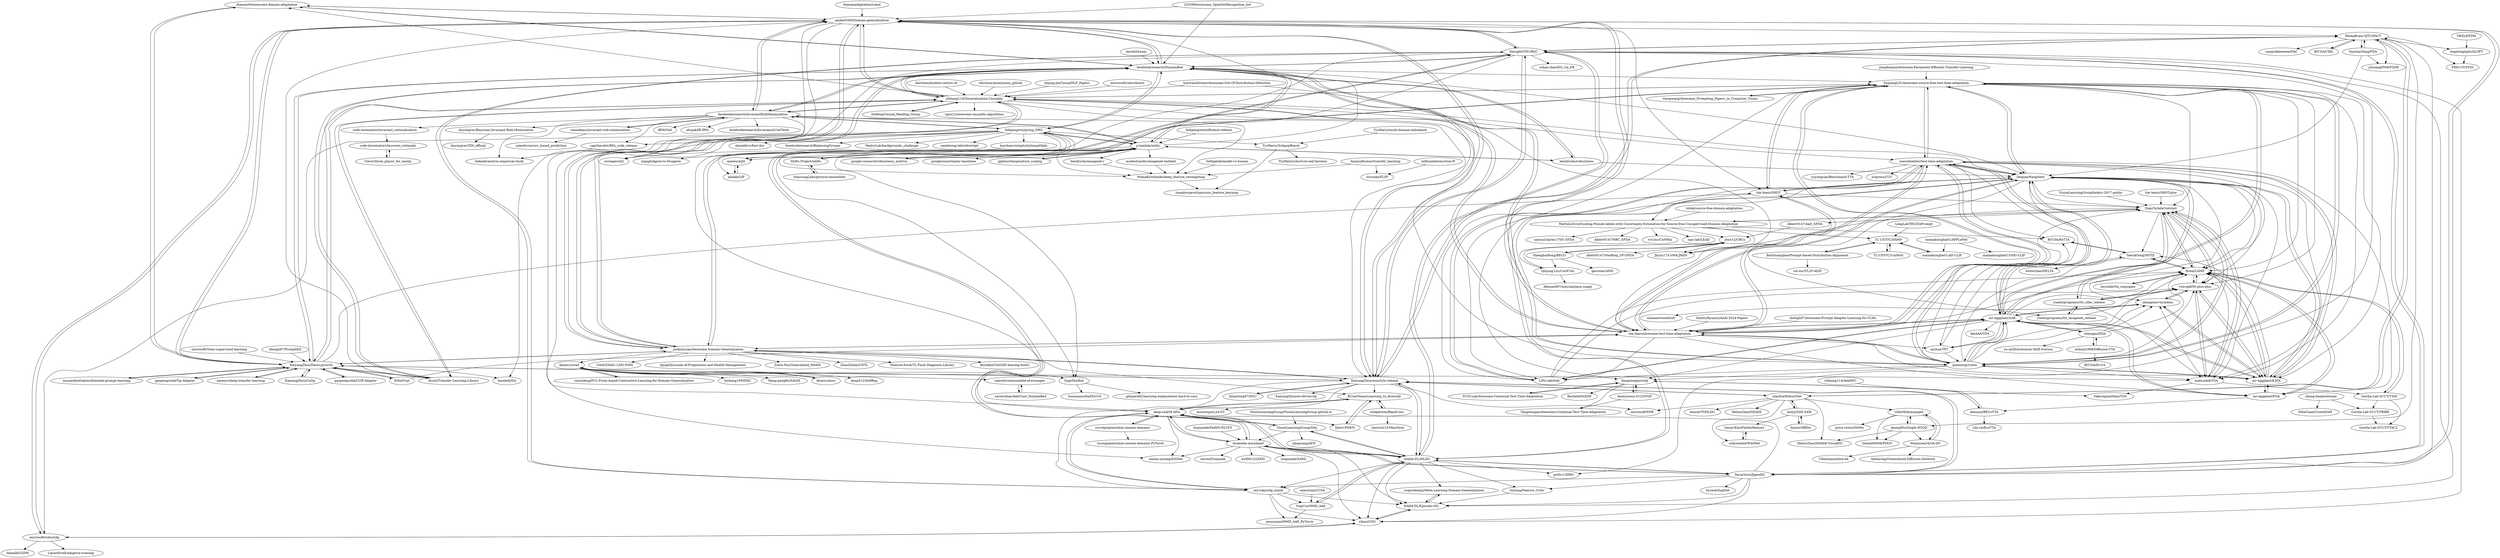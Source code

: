 digraph G {
"zhaoxin94/awesome-domain-adaptation" -> "amber0309/Domain-generalization" ["e"=1]
"zhaoxin94/awesome-domain-adaptation" -> "KaiyangZhou/Dassl.pytorch" ["e"=1]
"zhaoxin94/awesome-domain-adaptation" -> "facebookresearch/DomainBed" ["e"=1]
"tdurieux/anonymous_github" -> "yfzhang114/Generalization-Causality" ["e"=1]
"domainadaptation/salad" -> "amber0309/Domain-generalization" ["e"=1]
"VisionLearningGroup/DAL" -> "deep-real/M-ADA"
"VisionLearningGroup/DAL" -> "HAHA-DL/MLDG"
"VisionLearningGroup/DAL" -> "jihanyang/AFN" ["e"=1]
"VisionLearningGroup/DAL" -> "biomedia-mira/masf"
"iCGY96/awesome_OpenSetRecognition_list" -> "amber0309/Domain-generalization" ["e"=1]
"iCGY96/awesome_OpenSetRecognition_list" -> "facebookresearch/DomainBed" ["e"=1]
"easezyc/deep-transfer-learning" -> "KaiyangZhou/Dassl.pytorch" ["e"=1]
"samotiian/CCSA" -> "YuqiCui/MMD_AAE" ["e"=1]
"facebookresearch/InvariantRiskMinimization" -> "reiinakano/invariant-risk-minimization"
"facebookresearch/InvariantRiskMinimization" -> "kohpangwei/group_DRO"
"facebookresearch/InvariantRiskMinimization" -> "ecreager/eiil"
"facebookresearch/InvariantRiskMinimization" -> "capybaralet/REx_code_release"
"facebookresearch/InvariantRiskMinimization" -> "facebookresearch/DomainBed"
"facebookresearch/InvariantRiskMinimization" -> "p-lambda/wilds"
"facebookresearch/InvariantRiskMinimization" -> "amber0309/Domain-generalization"
"facebookresearch/InvariantRiskMinimization" -> "kakaobrain/irm-empirical-study"
"facebookresearch/InvariantRiskMinimization" -> "yfzhang114/Generalization-Causality"
"facebookresearch/InvariantRiskMinimization" -> "facebookresearch/InvarianceUnitTests"
"facebookresearch/InvariantRiskMinimization" -> "linyongver/Bayesian-Invariant-Risk-Minmization"
"facebookresearch/InvariantRiskMinimization" -> "code-terminator/invariant_rationalization"
"facebookresearch/InvariantRiskMinimization" -> "IBM/OoD"
"facebookresearch/InvariantRiskMinimization" -> "ahujak/IB-IRM"
"facebookresearch/InvariantRiskMinimization" -> "PolinaKirichenko/deep_feature_reweighting"
"amber0309/Domain-generalization" -> "facebookresearch/DomainBed"
"amber0309/Domain-generalization" -> "KaiyangZhou/Dassl.pytorch"
"amber0309/Domain-generalization" -> "fmcarlucci/JigenDG"
"amber0309/Domain-generalization" -> "DeLightCMU/RSC"
"amber0309/Domain-generalization" -> "KaiyangZhou/mixstyle-release"
"amber0309/Domain-generalization" -> "yfzhang114/Generalization-Causality"
"amber0309/Domain-generalization" -> "junkunyuan/Awesome-Domain-Generalization"
"amber0309/Domain-generalization" -> "zhaoxin94/awesome-domain-adaptation" ["e"=1]
"amber0309/Domain-generalization" -> "barebell/DA" ["e"=1]
"amber0309/Domain-generalization" -> "HAHA-DL/MLDG"
"amber0309/Domain-generalization" -> "microsoft/robustdg"
"amber0309/Domain-generalization" -> "tim-learn/SHOT" ["e"=1]
"amber0309/Domain-generalization" -> "facebookresearch/InvariantRiskMinimization"
"amber0309/Domain-generalization" -> "MediaBrain-SJTU/FACT"
"amber0309/Domain-generalization" -> "deep-real/M-ADA"
"hendrycks/robustness" -> "facebookresearch/DomainBed" ["e"=1]
"hendrycks/robustness" -> "DequanWang/tent" ["e"=1]
"hendrycks/robustness" -> "p-lambda/wilds" ["e"=1]
"fmcarlucci/JigenDG" -> "DeLightCMU/RSC"
"fmcarlucci/JigenDG" -> "amber0309/Domain-generalization"
"fmcarlucci/JigenDG" -> "HAHA-DL/Episodic-DG"
"fmcarlucci/JigenDG" -> "biomedia-mira/masf"
"fmcarlucci/JigenDG" -> "HAHA-DL/MLDG"
"fmcarlucci/JigenDG" -> "vihari/CSD"
"fmcarlucci/JigenDG" -> "deep-real/M-ADA"
"fmcarlucci/JigenDG" -> "mil-tokyo/dg_mmld"
"fmcarlucci/JigenDG" -> "MediaBrain-SJTU/FACT"
"fmcarlucci/JigenDG" -> "liyiying/Feature_Critic"
"fmcarlucci/JigenDG" -> "hyseob/SagNet"
"fmcarlucci/JigenDG" -> "KaiyangZhou/mixstyle-release"
"ricvolpi/generalize-unseen-domains" -> "deep-real/M-ADA"
"ricvolpi/generalize-unseen-domains" -> "txsing/generalize-unseen-domains-PyTorch"
"YuqiCui/MMD_AAE" -> "mousecpn/MMD_AAE_PyTorch"
"YuqiCui/MMD_AAE" -> "HAHA-DL/MLDG"
"HAHA-DL/MLDG" -> "YuqiCui/MMD_AAE"
"HAHA-DL/MLDG" -> "HAHA-DL/Episodic-DG"
"HAHA-DL/MLDG" -> "liyiying/Feature_Critic"
"HAHA-DL/MLDG" -> "biomedia-mira/masf"
"HAHA-DL/MLDG" -> "deep-real/M-ADA"
"HAHA-DL/MLDG" -> "prithv1/DMG"
"HAHA-DL/MLDG" -> "yogeshbalaji/Meta-Learning-Domain-Generalization"
"HAHA-DL/MLDG" -> "DeLightCMU/RSC"
"HAHA-DL/MLDG" -> "VisionLearningGroup/DAL"
"HAHA-DL/MLDG" -> "fmcarlucci/JigenDG"
"HAHA-DL/MLDG" -> "vihari/CSD"
"HAHA-DL/MLDG" -> "amber0309/Domain-generalization"
"HAHA-DL/MLDG" -> "KaiyangZhou/mixstyle-release"
"HAHA-DL/MLDG" -> "mil-tokyo/dg_mmld"
"liyiying/Feature_Critic" -> "HAHA-DL/Episodic-DG"
"yogeshbalaji/Meta-Learning-Domain-Generalization" -> "HAHA-DL/Episodic-DG"
"thuml/Transfer-Learning-Library" -> "facebookresearch/DomainBed" ["e"=1]
"thuml/Transfer-Learning-Library" -> "KaiyangZhou/Dassl.pytorch" ["e"=1]
"thuml/Transfer-Learning-Library" -> "yfzhang114/Generalization-Causality" ["e"=1]
"thuml/Transfer-Learning-Library" -> "amber0309/Domain-generalization" ["e"=1]
"YanchaoYang/FDA" -> "jxhuang0508/FSDR" ["e"=1]
"YanchaoYang/FDA" -> "MediaBrain-SJTU/FACT" ["e"=1]
"YanchaoYang/FDA" -> "DequanWang/tent" ["e"=1]
"facebookresearch/DomainBed" -> "amber0309/Domain-generalization"
"facebookresearch/DomainBed" -> "KaiyangZhou/Dassl.pytorch"
"facebookresearch/DomainBed" -> "yfzhang114/Generalization-Causality"
"facebookresearch/DomainBed" -> "p-lambda/wilds"
"facebookresearch/DomainBed" -> "thuml/Transfer-Learning-Library" ["e"=1]
"facebookresearch/DomainBed" -> "facebookresearch/InvariantRiskMinimization"
"facebookresearch/DomainBed" -> "junkunyuan/Awesome-Domain-Generalization"
"facebookresearch/DomainBed" -> "hendrycks/robustness" ["e"=1]
"facebookresearch/DomainBed" -> "zhaoxin94/awesome-domain-adaptation" ["e"=1]
"facebookresearch/DomainBed" -> "kohpangwei/group_DRO"
"facebookresearch/DomainBed" -> "DeLightCMU/RSC"
"facebookresearch/DomainBed" -> "KaiyangZhou/mixstyle-release"
"facebookresearch/DomainBed" -> "tim-learn/awesome-test-time-adaptation"
"facebookresearch/DomainBed" -> "YuejiangLIU/awesome-source-free-test-time-adaptation"
"facebookresearch/DomainBed" -> "DequanWang/tent"
"kohpangwei/group_DRO" -> "anniesch/jtt"
"kohpangwei/group_DRO" -> "p-lambda/wilds"
"kohpangwei/group_DRO" -> "facebookresearch/InvariantRiskMinimization"
"kohpangwei/group_DRO" -> "ecreager/eiil"
"kohpangwei/group_DRO" -> "daniellevy/fast-dro"
"kohpangwei/group_DRO" -> "facebookresearch/BalancingGroups"
"kohpangwei/group_DRO" -> "PolinaKirichenko/deep_feature_reweighting"
"kohpangwei/group_DRO" -> "alinlab/LfF" ["e"=1]
"kohpangwei/group_DRO" -> "YyzHarry/SubpopBench"
"kohpangwei/group_DRO" -> "facebookresearch/DomainBed"
"kohpangwei/group_DRO" -> "capybaralet/REx_code_release"
"kohpangwei/group_DRO" -> "microsoft/robustdg"
"kohpangwei/group_DRO" -> "harshays/simplicitybiaspitfalls"
"kohpangwei/group_DRO" -> "MadryLab/backgrounds_challenge" ["e"=1]
"kohpangwei/group_DRO" -> "namkoong-lab/robustopt"
"KaiyangZhou/mixstyle-release" -> "DeLightCMU/RSC"
"KaiyangZhou/mixstyle-release" -> "amber0309/Domain-generalization"
"KaiyangZhou/mixstyle-release" -> "mil-tokyo/dg_mmld"
"KaiyangZhou/mixstyle-release" -> "KaiyangZhou/Dassl.pytorch"
"KaiyangZhou/mixstyle-release" -> "deep-real/M-ADA"
"KaiyangZhou/mixstyle-release" -> "MediaBrain-SJTU/FACT"
"KaiyangZhou/mixstyle-release" -> "lixiaotong97/DSU" ["e"=1]
"KaiyangZhou/mixstyle-release" -> "HAHA-DL/MLDG"
"KaiyangZhou/mixstyle-release" -> "junkunyuan/Awesome-Domain-Generalization"
"KaiyangZhou/mixstyle-release" -> "shachoi/RobustNet"
"KaiyangZhou/mixstyle-release" -> "facebookresearch/DomainBed"
"KaiyangZhou/mixstyle-release" -> "microsoft/SNR"
"KaiyangZhou/mixstyle-release" -> "BUserName/Learning_to_diversify"
"KaiyangZhou/mixstyle-release" -> "fmcarlucci/JigenDG"
"KaiyangZhou/mixstyle-release" -> "KaiyangZhou/on-device-dg" ["e"=1]
"tim-learn/SHOT" -> "DequanWang/tent" ["e"=1]
"tim-learn/SHOT" -> "tim-learn/awesome-test-time-adaptation" ["e"=1]
"tim-learn/SHOT" -> "MattiaLitrico/Guiding-Pseudo-labels-with-Uncertainty-Estimation-for-Source-free-Unsupervised-Domain-Adaptation" ["e"=1]
"tim-learn/SHOT" -> "YuejiangLIU/awesome-source-free-test-time-adaptation" ["e"=1]
"tim-learn/SHOT" -> "DianCh/AdaContrast" ["e"=1]
"KaiyangZhou/Dassl.pytorch" -> "KaiyangZhou/CoOp" ["e"=1]
"KaiyangZhou/Dassl.pytorch" -> "facebookresearch/DomainBed"
"KaiyangZhou/Dassl.pytorch" -> "amber0309/Domain-generalization"
"KaiyangZhou/Dassl.pytorch" -> "gaopengcuhk/CLIP-Adapter" ["e"=1]
"KaiyangZhou/Dassl.pytorch" -> "muzairkhattak/multimodal-prompt-learning" ["e"=1]
"KaiyangZhou/Dassl.pytorch" -> "thuml/Transfer-Learning-Library" ["e"=1]
"KaiyangZhou/Dassl.pytorch" -> "KaiyangZhou/mixstyle-release"
"KaiyangZhou/Dassl.pytorch" -> "zhaoxin94/awesome-domain-adaptation" ["e"=1]
"KaiyangZhou/Dassl.pytorch" -> "easezyc/deep-transfer-learning" ["e"=1]
"KaiyangZhou/Dassl.pytorch" -> "yfzhang114/Generalization-Causality"
"KaiyangZhou/Dassl.pytorch" -> "gaopengcuhk/Tip-Adapter" ["e"=1]
"KaiyangZhou/Dassl.pytorch" -> "KMnP/vpt" ["e"=1]
"KaiyangZhou/Dassl.pytorch" -> "barebell/DA" ["e"=1]
"KaiyangZhou/Dassl.pytorch" -> "junkunyuan/Awesome-Domain-Generalization"
"KaiyangZhou/Dassl.pytorch" -> "tim-learn/SHOT" ["e"=1]
"google-research/robustness_metrics" -> "p-lambda/wilds" ["e"=1]
"reiinakano/invariant-risk-minimization" -> "facebookresearch/InvariantRiskMinimization"
"reiinakano/invariant-risk-minimization" -> "salesforce/corr_based_prediction"
"yueatsprograms/ttt_imagenet_release" -> "yueatsprograms/ttt_cifar_release"
"yueatsprograms/ttt_imagenet_release" -> "vita-epfl/ttt-plus-plus"
"yueatsprograms/ttt_cifar_release" -> "yueatsprograms/ttt_imagenet_release"
"yueatsprograms/ttt_cifar_release" -> "vita-epfl/ttt-plus-plus"
"yueatsprograms/ttt_cifar_release" -> "DequanWang/tent"
"yueatsprograms/ttt_cifar_release" -> "matsuolab/T3A"
"microsoft/robustdg" -> "vihari/CSD"
"microsoft/robustdg" -> "belaalb/G2DM"
"microsoft/robustdg" -> "LayneH/self-adaptive-training"
"microsoft/robustdg" -> "amber0309/Domain-generalization"
"biomedia-mira/masf" -> "DeLightCMU/RSC"
"biomedia-mira/masf" -> "HAHA-DL/Episodic-DG"
"biomedia-mira/masf" -> "HAHA-DL/MLDG"
"biomedia-mira/masf" -> "deep-real/M-ADA"
"biomedia-mira/masf" -> "vihari/CSD"
"biomedia-mira/masf" -> "liuquande/SAML" ["e"=1]
"biomedia-mira/masf" -> "fmcarlucci/JigenDG"
"biomedia-mira/masf" -> "emma-sjwang/EISNet"
"biomedia-mira/masf" -> "carrenD/ummkd" ["e"=1]
"biomedia-mira/masf" -> "wyf0912/LDDG"
"deep-real/M-ADA" -> "lileicv/PDEN"
"deep-real/M-ADA" -> "ricvolpi/generalize-unseen-domains"
"deep-real/M-ADA" -> "BUserName/Learning_to_diversify"
"deep-real/M-ADA" -> "mil-tokyo/dg_mmld"
"deep-real/M-ADA" -> "HAHA-DL/MLDG"
"deep-real/M-ADA" -> "biomedia-mira/masf"
"deep-real/M-ADA" -> "VisionLearningGroup/DAL"
"deep-real/M-ADA" -> "emma-sjwang/EISNet"
"tim-learn/SHOT-plus" -> "DianCh/AdaContrast" ["e"=1]
"fulifeng/Causal_Reading_Group" -> "yfzhang114/Generalization-Causality" ["e"=1]
"hendrycks/imagenet-r" -> "PolinaKirichenko/deep_feature_reweighting" ["e"=1]
"mil-tokyo/dg_mmld" -> "HAHA-DL/Episodic-DG"
"mil-tokyo/dg_mmld" -> "mousecpn/MMD_AAE_PyTorch"
"mil-tokyo/dg_mmld" -> "YuqiCui/MMD_AAE"
"mil-tokyo/dg_mmld" -> "vihari/CSD"
"mil-tokyo/dg_mmld" -> "deep-real/M-ADA"
"mil-tokyo/dg_mmld" -> "DeLightCMU/RSC"
"SamsungLabs/pytorch-ensembles" -> "Shifts-Project/shifts" ["e"=1]
"modestyachts/imagenet-testbed" -> "PolinaKirichenko/deep_feature_reweighting" ["e"=1]
"harshays/simplicitybiaspitfalls" -> "mpagli/Agree-to-Disagree"
"HAHA-DL/Episodic-DG" -> "vihari/CSD"
"HAHA-DL/Episodic-DG" -> "yogeshbalaji/Meta-Learning-Domain-Generalization"
"DeLightCMU/RSC" -> "biomedia-mira/masf"
"DeLightCMU/RSC" -> "fmcarlucci/JigenDG"
"DeLightCMU/RSC" -> "KaiyangZhou/mixstyle-release"
"DeLightCMU/RSC" -> "emma-sjwang/EISNet"
"DeLightCMU/RSC" -> "mil-tokyo/dg_mmld"
"DeLightCMU/RSC" -> "amber0309/Domain-generalization"
"DeLightCMU/RSC" -> "sshan-zhao/DG_via_ER"
"DeLightCMU/RSC" -> "HAHA-DL/MLDG"
"DeLightCMU/RSC" -> "HAHA-DL/Episodic-DG"
"DeLightCMU/RSC" -> "MediaBrain-SJTU/FACT"
"DeLightCMU/RSC" -> "facebookresearch/DomainBed"
"DeLightCMU/RSC" -> "prithv1/DMG"
"DeLightCMU/RSC" -> "vihari/CSD"
"DeLightCMU/RSC" -> "deep-real/M-ADA"
"DeLightCMU/RSC" -> "YugeTen/fish"
"code-terminator/invariant_rationalization" -> "code-terminator/classwise_rationale"
"Gorov/three_player_for_emnlp" -> "code-terminator/classwise_rationale"
"capybaralet/REx_code_release" -> "kakaobrain/irm-empirical-study"
"code-terminator/classwise_rationale" -> "Gorov/three_player_for_emnlp"
"vihari/CSD" -> "HAHA-DL/Episodic-DG"
"vihari/CSD" -> "microsoft/robustdg"
"p-lambda/wilds" -> "kohpangwei/group_DRO"
"p-lambda/wilds" -> "facebookresearch/DomainBed"
"p-lambda/wilds" -> "facebookresearch/InvariantRiskMinimization"
"p-lambda/wilds" -> "PolinaKirichenko/deep_feature_reweighting"
"p-lambda/wilds" -> "modestyachts/imagenet-testbed" ["e"=1]
"p-lambda/wilds" -> "amber0309/Domain-generalization"
"p-lambda/wilds" -> "hendrycks/robustness" ["e"=1]
"p-lambda/wilds" -> "google-research/robustness_metrics" ["e"=1]
"p-lambda/wilds" -> "hendrycks/imagenet-r" ["e"=1]
"p-lambda/wilds" -> "YugeTen/fish"
"p-lambda/wilds" -> "Shifts-Project/shifts"
"p-lambda/wilds" -> "google/uncertainty-baselines" ["e"=1]
"p-lambda/wilds" -> "ecreager/eiil"
"p-lambda/wilds" -> "gpleiss/temperature_scaling" ["e"=1]
"p-lambda/wilds" -> "anniesch/jtt"
"DequanWang/tent" -> "qinenergy/cotta"
"DequanWang/tent" -> "mr-eggplant/SAR"
"DequanWang/tent" -> "YuejiangLIU/awesome-source-free-test-time-adaptation"
"DequanWang/tent" -> "tim-learn/awesome-test-time-adaptation"
"DequanWang/tent" -> "yueatsprograms/ttt_cifar_release"
"DequanWang/tent" -> "mr-eggplant/EATA"
"DequanWang/tent" -> "fiveai/LAME"
"DequanWang/tent" -> "tim-learn/SHOT" ["e"=1]
"DequanWang/tent" -> "vita-epfl/ttt-plus-plus"
"DequanWang/tent" -> "mariodoebler/test-time-adaptation"
"DequanWang/tent" -> "DianCh/AdaContrast"
"DequanWang/tent" -> "zhangmarvin/memo"
"DequanWang/tent" -> "matsuolab/T3A"
"DequanWang/tent" -> "LINs-lab/ttab"
"DequanWang/tent" -> "yueatsprograms/ttt_imagenet_release"
"Shifts-Project/shifts" -> "SamsungLabs/pytorch-ensembles" ["e"=1]
"Shifts-Project/shifts" -> "p-lambda/wilds"
"davda54/sam" -> "facebookresearch/DomainBed" ["e"=1]
"MediaBrain-SJTU/FACT" -> "BIT-DA/CIRL"
"MediaBrain-SJTU/FACT" -> "KaiyangZhou/mixstyle-release"
"MediaBrain-SJTU/FACT" -> "AmingWu/Single-DGOD"
"MediaBrain-SJTU/FACT" -> "DeLightCMU/RSC"
"MediaBrain-SJTU/FACT" -> "sangrokleeeeee/DAC"
"MediaBrain-SJTU/FACT" -> "YanchaoYang/FDA" ["e"=1]
"MediaBrain-SJTU/FACT" -> "jxhuang0508/FSDR"
"MediaBrain-SJTU/FACT" -> "shachoi/RobustNet"
"MediaBrain-SJTU/FACT" -> "PRIS-CV/FFDI"
"MediaBrain-SJTU/FACT" -> "lingeringlight/ALOFT"
"zhijing-jin/CausalNLP_Papers" -> "yfzhang114/Generalization-Causality" ["e"=1]
"yfzhang114/Generalization-Causality" -> "facebookresearch/DomainBed"
"yfzhang114/Generalization-Causality" -> "amber0309/Domain-generalization"
"yfzhang114/Generalization-Causality" -> "tim-learn/awesome-test-time-adaptation"
"yfzhang114/Generalization-Causality" -> "junkunyuan/Awesome-Domain-Generalization"
"yfzhang114/Generalization-Causality" -> "YuejiangLIU/awesome-source-free-test-time-adaptation"
"yfzhang114/Generalization-Causality" -> "KaiyangZhou/Dassl.pytorch"
"yfzhang114/Generalization-Causality" -> "thuml/Transfer-Learning-Library" ["e"=1]
"yfzhang114/Generalization-Causality" -> "fulifeng/Causal_Reading_Group" ["e"=1]
"yfzhang114/Generalization-Causality" -> "DequanWang/tent"
"yfzhang114/Generalization-Causality" -> "facebookresearch/InvariantRiskMinimization"
"yfzhang114/Generalization-Causality" -> "rguo12/awesome-causality-algorithms" ["e"=1]
"yfzhang114/Generalization-Causality" -> "KaiyangZhou/mixstyle-release"
"yfzhang114/Generalization-Causality" -> "zhaoxin94/awesome-domain-adaptation" ["e"=1]
"yfzhang114/Generalization-Causality" -> "mariodoebler/test-time-adaptation"
"yfzhang114/Generalization-Causality" -> "qinenergy/cotta"
"bethgelab/model-vs-human" -> "PolinaKirichenko/deep_feature_reweighting" ["e"=1]
"wildphoton/RandConv" -> "BUserName/Learning_to_diversify"
"wildphoton/RandConv" -> "cherise215/MaxStyle" ["e"=1]
"YugeTen/fish" -> "lucasmansilla/DGvGS"
"YugeTen/fish" -> "gibipara92/learning-explanations-hard-to-vary"
"liuquande/FedDG-ELCFS" -> "biomedia-mira/masf" ["e"=1]
"shachoi/RobustNet" -> "vidit09/domaingen"
"shachoi/RobustNet" -> "leolyj/SAN-SAW"
"shachoi/RobustNet" -> "suhyeonlee/WildNet"
"shachoi/RobustNet" -> "HeliosZhao/SHADE-VisualDG" ["e"=1]
"shachoi/RobustNet" -> "HeliosZhao/SHADE" ["e"=1]
"shachoi/RobustNet" -> "MediaBrain-SJTU/FACT"
"shachoi/RobustNet" -> "koncle/TSMLDG"
"shachoi/RobustNet" -> "KaiyangZhou/mixstyle-release"
"shachoi/RobustNet" -> "microsoft/SNR"
"BUserName/Learning_to_diversify" -> "lileicv/PDEN"
"BUserName/Learning_to_diversify" -> "deep-real/M-ADA"
"BUserName/Learning_to_diversify" -> "wildphoton/RandConv"
"BUserName/Learning_to_diversify" -> "mousecpn/L2A-OT"
"anniesch/jtt" -> "alinlab/LfF" ["e"=1]
"anniesch/jtt" -> "kohpangwei/group_DRO"
"lileicv/PDEN" -> "BUserName/Learning_to_diversify"
"AnanyaKumar/transfer_learning" -> "PolinaKirichenko/deep_feature_reweighting"
"AnanyaKumar/transfer_learning" -> "locuslab/FLYP"
"alinlab/LfF" -> "anniesch/jtt" ["e"=1]
"microsoft/Semi-supervised-learning" -> "KaiyangZhou/Dassl.pytorch" ["e"=1]
"KaiyangZhou/CoOp" -> "KaiyangZhou/Dassl.pytorch" ["e"=1]
"junkunyuan/Awesome-Domain-Generalization" -> "YuejiangLIU/awesome-source-free-test-time-adaptation"
"junkunyuan/Awesome-Domain-Generalization" -> "amber0309/Domain-generalization"
"junkunyuan/Awesome-Domain-Generalization" -> "CHAOZHAO-1/DG-PHM" ["e"=1]
"junkunyuan/Awesome-Domain-Generalization" -> "tim-learn/awesome-test-time-adaptation"
"junkunyuan/Awesome-Domain-Generalization" -> "yfzhang114/Generalization-Causality"
"junkunyuan/Awesome-Domain-Generalization" -> "facebookresearch/DomainBed"
"junkunyuan/Awesome-Domain-Generalization" -> "KaiyangZhou/mixstyle-release"
"junkunyuan/Awesome-Domain-Generalization" -> "KaiyangZhou/Dassl.pytorch"
"junkunyuan/Awesome-Domain-Generalization" -> "BUserName/Learning_to_diversify"
"junkunyuan/Awesome-Domain-Generalization" -> "liguge/Journals-of-Prognostics-and-Health-Management" ["e"=1]
"junkunyuan/Awesome-Domain-Generalization" -> "Ziwei-Niu/Generalized_MedIA"
"junkunyuan/Awesome-Domain-Generalization" -> "khanrc/swad"
"junkunyuan/Awesome-Domain-Generalization" -> "ZhaoZhibin/UDTL" ["e"=1]
"junkunyuan/Awesome-Domain-Generalization" -> "Feaxure-fresh/TL-Fault-Diagnosis-Library" ["e"=1]
"junkunyuan/Awesome-Domain-Generalization" -> "lkurakht/CatGAN-bearing-faults" ["e"=1]
"leolyj/SAN-SAW" -> "shachoi/RobustNet"
"leolyj/SAN-SAW" -> "lhoyer/HRDA" ["e"=1]
"leolyj/SAN-SAW" -> "Genie-Kim/PintheMemory"
"tim-learn/awesome-test-time-adaptation" -> "YuejiangLIU/awesome-source-free-test-time-adaptation"
"tim-learn/awesome-test-time-adaptation" -> "mariodoebler/test-time-adaptation"
"tim-learn/awesome-test-time-adaptation" -> "qinenergy/cotta"
"tim-learn/awesome-test-time-adaptation" -> "DequanWang/tent"
"tim-learn/awesome-test-time-adaptation" -> "mr-eggplant/SAR"
"tim-learn/awesome-test-time-adaptation" -> "tim-learn/SHOT" ["e"=1]
"tim-learn/awesome-test-time-adaptation" -> "yfzhang114/Generalization-Causality"
"tim-learn/awesome-test-time-adaptation" -> "LINs-lab/ttab"
"tim-learn/awesome-test-time-adaptation" -> "junkunyuan/Awesome-Domain-Generalization"
"tim-learn/awesome-test-time-adaptation" -> "mr-eggplant/EATA"
"tim-learn/awesome-test-time-adaptation" -> "mr-eggplant/FOA"
"tim-learn/awesome-test-time-adaptation" -> "azshue/TPT" ["e"=1]
"tim-learn/awesome-test-time-adaptation" -> "facebookresearch/DomainBed"
"tim-learn/awesome-test-time-adaptation" -> "DianCh/AdaContrast"
"tim-learn/awesome-test-time-adaptation" -> "fiveai/LAME"
"ttengwang/Awesome_Prompting_Papers_in_Computer_Vision" -> "YuejiangLIU/awesome-source-free-test-time-adaptation" ["e"=1]
"lhoyer/HRDA" -> "leolyj/SAN-SAW" ["e"=1]
"gaopengcuhk/Tip-Adapter" -> "KaiyangZhou/Dassl.pytorch" ["e"=1]
"fiveai/LAME" -> "vita-epfl/ttt-plus-plus"
"fiveai/LAME" -> "locuslab/tta_conjugate"
"fiveai/LAME" -> "TaesikGong/NOTE"
"fiveai/LAME" -> "Gorilla-Lab-SCUT/TTAC"
"fiveai/LAME" -> "mr-eggplant/EATA"
"fiveai/LAME" -> "DianCh/AdaContrast"
"fiveai/LAME" -> "mr-eggplant/FOA"
"lixiaotong97/DSU" -> "KaiyangZhou/mixstyle-release" ["e"=1]
"qinenergy/cotta" -> "DequanWang/tent"
"qinenergy/cotta" -> "mr-eggplant/SAR"
"qinenergy/cotta" -> "mr-eggplant/EATA"
"qinenergy/cotta" -> "tim-learn/awesome-test-time-adaptation"
"qinenergy/cotta" -> "mariodoebler/test-time-adaptation"
"qinenergy/cotta" -> "YuejiangLIU/awesome-source-free-test-time-adaptation"
"qinenergy/cotta" -> "DianCh/AdaContrast"
"qinenergy/cotta" -> "fiveai/LAME"
"qinenergy/cotta" -> "vita-epfl/ttt-plus-plus"
"qinenergy/cotta" -> "zhangmarvin/memo"
"qinenergy/cotta" -> "Yangsenqiao/vida"
"qinenergy/cotta" -> "TaesikGong/NOTE"
"qinenergy/cotta" -> "BIT-DA/RoTTA"
"qinenergy/cotta" -> "matsuolab/T3A"
"qinenergy/cotta" -> "LINs-lab/ttab"
"mlfoundations/wise-ft" -> "locuslab/FLYP" ["e"=1]
"shiyegao/DDA" -> "mihirp1998/Diffusion-TTA"
"shiyegao/DDA" -> "yu-rp/Distribution-Shift-Iverson" ["e"=1]
"shiyegao/DDA" -> "fiveai/LAME"
"shiyegao/DDA" -> "zhangmarvin/memo"
"shiyegao/DDA" -> "mr-eggplant/SAR"
"gaopengcuhk/CLIP-Adapter" -> "KaiyangZhou/Dassl.pytorch" ["e"=1]
"salesforce/ensemble-of-averages" -> "xavierohan/AdaClust_DomainBed"
"mr-eggplant/EATA" -> "mr-eggplant/SAR"
"mr-eggplant/EATA" -> "mr-eggplant/FOA"
"mr-eggplant/EATA" -> "qinenergy/cotta"
"mr-eggplant/EATA" -> "vita-epfl/ttt-plus-plus"
"mr-eggplant/EATA" -> "fiveai/LAME"
"mr-eggplant/EATA" -> "zhangmarvin/memo"
"mr-eggplant/EATA" -> "DequanWang/tent"
"mr-eggplant/EATA" -> "mariodoebler/test-time-adaptation"
"mr-eggplant/EATA" -> "TaesikGong/NOTE"
"vita-epfl/ttt-plus-plus" -> "fiveai/LAME"
"vita-epfl/ttt-plus-plus" -> "mr-eggplant/EATA"
"vita-epfl/ttt-plus-plus" -> "zhangmarvin/memo"
"vita-epfl/ttt-plus-plus" -> "DianCh/AdaContrast"
"vita-epfl/ttt-plus-plus" -> "matsuolab/T3A"
"vita-epfl/ttt-plus-plus" -> "yueatsprograms/ttt_cifar_release"
"YuejiangLIU/awesome-source-free-test-time-adaptation" -> "tim-learn/awesome-test-time-adaptation"
"YuejiangLIU/awesome-source-free-test-time-adaptation" -> "DequanWang/tent"
"YuejiangLIU/awesome-source-free-test-time-adaptation" -> "qinenergy/cotta"
"YuejiangLIU/awesome-source-free-test-time-adaptation" -> "mariodoebler/test-time-adaptation"
"YuejiangLIU/awesome-source-free-test-time-adaptation" -> "mr-eggplant/SAR"
"YuejiangLIU/awesome-source-free-test-time-adaptation" -> "LINs-lab/ttab"
"YuejiangLIU/awesome-source-free-test-time-adaptation" -> "DianCh/AdaContrast"
"YuejiangLIU/awesome-source-free-test-time-adaptation" -> "matsuolab/T3A"
"YuejiangLIU/awesome-source-free-test-time-adaptation" -> "junkunyuan/Awesome-Domain-Generalization"
"YuejiangLIU/awesome-source-free-test-time-adaptation" -> "mr-eggplant/EATA"
"YuejiangLIU/awesome-source-free-test-time-adaptation" -> "tim-learn/SHOT" ["e"=1]
"YuejiangLIU/awesome-source-free-test-time-adaptation" -> "yfzhang114/Generalization-Causality"
"YuejiangLIU/awesome-source-free-test-time-adaptation" -> "ttengwang/Awesome_Prompting_Papers_in_Computer_Vision" ["e"=1]
"YuejiangLIU/awesome-source-free-test-time-adaptation" -> "fiveai/LAME"
"YuejiangLIU/awesome-source-free-test-time-adaptation" -> "vita-epfl/ttt-plus-plus"
"DianCh/AdaContrast" -> "fiveai/LAME"
"DianCh/AdaContrast" -> "mr-eggplant/SAR"
"DianCh/AdaContrast" -> "vita-epfl/ttt-plus-plus"
"DianCh/AdaContrast" -> "qinenergy/cotta"
"DianCh/AdaContrast" -> "matsuolab/T3A"
"DianCh/AdaContrast" -> "MattiaLitrico/Guiding-Pseudo-labels-with-Uncertainty-Estimation-for-Source-free-Unsupervised-Domain-Adaptation"
"DianCh/AdaContrast" -> "TaesikGong/NOTE"
"DianCh/AdaContrast" -> "Jhyun17/CoWA-JMDS"
"DianCh/AdaContrast" -> "Albert0147/AaD_SFDA" ["e"=1]
"YyzHarry/multi-domain-imbalance" -> "YyzHarry/SubpopBench" ["e"=1]
"Genie-Kim/PintheMemory" -> "suhyeonlee/WildNet"
"BIT-DA/CIRL" -> "MediaBrain-SJTU/FACT"
"Albert0147/AaD_SFDA" -> "zhyx12/CRCo" ["e"=1]
"YBZh/EFDM" -> "lingeringlight/ALOFT" ["e"=1]
"suhyeonlee/WildNet" -> "Genie-Kim/PintheMemory"
"khanrc/miro" -> "khanrc/swad"
"linyongver/Bayesian-Invariant-Risk-Minmization" -> "linyongver/ZIN_official"
"matsuolab/T3A" -> "vita-epfl/ttt-plus-plus"
"matsuolab/T3A" -> "DianCh/AdaContrast"
"matsuolab/T3A" -> "zhangmarvin/memo"
"matsuolab/T3A" -> "fiveai/LAME"
"matsuolab/T3A" -> "SakurajimaMaiii/TSD"
"matsuolab/T3A" -> "Gorilla-Lab-SCUT/TTAC"
"PolinaKirichenko/deep_feature_reweighting" -> "izmailovpavel/spurious_feature_learning"
"AmingWu/Single-DGOD" -> "vidit09/domaingen"
"AmingWu/Single-DGOD" -> "Daniel00008/PDOC"
"AmingWu/Single-DGOD" -> "WoojuLee24/OA-DG"
"AmingWu/Single-DGOD" -> "HeliosZhao/SHADE-VisualDG" ["e"=1]
"zhangmarvin/memo" -> "vita-epfl/ttt-plus-plus"
"zhangmarvin/memo" -> "mr-eggplant/EATA"
"zhangmarvin/memo" -> "mr-eggplant/SAR"
"zhangmarvin/memo" -> "cianeastwood/bufr"
"khanrc/swad" -> "khanrc/miro"
"khanrc/swad" -> "salesforce/ensemble-of-averages"
"khanrc/swad" -> "dnap512/SelfReg"
"khanrc/swad" -> "yaoxufeng/PCL-Proxy-based-Contrastive-Learning-for-Domain-Generalization"
"khanrc/swad" -> "hlzhang109/DDG"
"khanrc/swad" -> "YugeTen/fish"
"khanrc/swad" -> "matsuolab/T3A"
"khanrc/swad" -> "Wang-pengfei/SAGM" ["e"=1]
"Gorilla-Lab-SCUT/TTAC" -> "Gorilla-Lab-SCUT/TTAC2"
"Gorilla-Lab-SCUT/TTAC" -> "fiveai/LAME"
"Gorilla-Lab-SCUT/TTAC" -> "Gorilla-Lab-SCUT/TRIBE"
"xavierohan/AdaClust_DomainBed" -> "salesforce/ensemble-of-averages"
"microsoft/robustlearn" -> "yfzhang114/Generalization-Causality" ["e"=1]
"muzairkhattak/multimodal-prompt-learning" -> "KaiyangZhou/Dassl.pytorch" ["e"=1]
"yaoxufeng/PCL-Proxy-based-Contrastive-Learning-for-Domain-Generalization" -> "khanrc/swad"
"KMnP/vpt" -> "KaiyangZhou/Dassl.pytorch" ["e"=1]
"KMnP/vpt" -> "tim-learn/awesome-test-time-adaptation" ["e"=1]
"azshue/TPT" -> "mr-eggplant/SAR" ["e"=1]
"azshue/TPT" -> "DequanWang/tent" ["e"=1]
"azshue/TPT" -> "qinenergy/cotta" ["e"=1]
"mariodoebler/test-time-adaptation" -> "tim-learn/awesome-test-time-adaptation"
"mariodoebler/test-time-adaptation" -> "qinenergy/cotta"
"mariodoebler/test-time-adaptation" -> "LINs-lab/ttab"
"mariodoebler/test-time-adaptation" -> "mr-eggplant/SAR"
"mariodoebler/test-time-adaptation" -> "YuejiangLIU/awesome-source-free-test-time-adaptation"
"mariodoebler/test-time-adaptation" -> "mr-eggplant/EATA"
"mariodoebler/test-time-adaptation" -> "DequanWang/tent"
"mariodoebler/test-time-adaptation" -> "yuyongcan/Benchmark-TTA" ["e"=1]
"mariodoebler/test-time-adaptation" -> "oripress/CCC"
"mariodoebler/test-time-adaptation" -> "fiveai/LAME"
"mariodoebler/test-time-adaptation" -> "Yangsenqiao/vida"
"mariodoebler/test-time-adaptation" -> "mr-eggplant/FOA"
"mariodoebler/test-time-adaptation" -> "BIT-DA/RoTTA"
"mariodoebler/test-time-adaptation" -> "matsuolab/T3A"
"mariodoebler/test-time-adaptation" -> "azshue/TPT" ["e"=1]
"mr-eggplant/SAR" -> "mr-eggplant/EATA"
"mr-eggplant/SAR" -> "DequanWang/tent"
"mr-eggplant/SAR" -> "qinenergy/cotta"
"mr-eggplant/SAR" -> "LINs-lab/ttab"
"mr-eggplant/SAR" -> "mr-eggplant/FOA"
"mr-eggplant/SAR" -> "zhangmarvin/memo"
"mr-eggplant/SAR" -> "DianCh/AdaContrast"
"mr-eggplant/SAR" -> "mariodoebler/test-time-adaptation"
"mr-eggplant/SAR" -> "azshue/TPT" ["e"=1]
"mr-eggplant/SAR" -> "fiveai/LAME"
"mr-eggplant/SAR" -> "YuejiangLIU/awesome-source-free-test-time-adaptation"
"mr-eggplant/SAR" -> "tim-learn/awesome-test-time-adaptation"
"mr-eggplant/SAR" -> "kdiAAA/TDA" ["e"=1]
"mr-eggplant/SAR" -> "Yangsenqiao/vida"
"mr-eggplant/SAR" -> "shiyegao/DDA"
"jianghaojun/Awesome-Parameter-Efficient-Transfer-Learning" -> "YuejiangLIU/awesome-source-free-test-time-adaptation" ["e"=1]
"TaesikGong/NOTE" -> "bwbwzhao/DELTA"
"TaesikGong/NOTE" -> "fiveai/LAME"
"TaesikGong/NOTE" -> "BIT-DA/RoTTA"
"ShenghaiRong/BECO" -> "zhyx12/CRCo"
"ShenghaiRong/BECO" -> "gaviotas/AMN" ["e"=1]
"ShenghaiRong/BECO" -> "Qinying-Liu/UniWTAL"
"MattiaLitrico/Guiding-Pseudo-labels-with-Uncertainty-Estimation-for-Source-free-Unsupervised-Domain-Adaptation" -> "zhyx12/CRCo"
"MattiaLitrico/Guiding-Pseudo-labels-with-Uncertainty-Estimation-for-Source-free-Unsupervised-Domain-Adaptation" -> "Jhyun17/CoWA-JMDS"
"MattiaLitrico/Guiding-Pseudo-labels-with-Uncertainty-Estimation-for-Source-free-Unsupervised-Domain-Adaptation" -> "nazmul-karim170/C-SFDA"
"MattiaLitrico/Guiding-Pseudo-labels-with-Uncertainty-Estimation-for-Source-free-Unsupervised-Domain-Adaptation" -> "Albert0147/NRC_SFDA" ["e"=1]
"MattiaLitrico/Guiding-Pseudo-labels-with-Uncertainty-Estimation-for-Source-free-Unsupervised-Domain-Adaptation" -> "vcl-iisc/CoNMix"
"MattiaLitrico/Guiding-Pseudo-labels-with-Uncertainty-Estimation-for-Source-free-Unsupervised-Domain-Adaptation" -> "DianCh/AdaContrast"
"MattiaLitrico/Guiding-Pseudo-labels-with-Uncertainty-Estimation-for-Source-free-Unsupervised-Domain-Adaptation" -> "BIT-DA/RoTTA"
"MattiaLitrico/Guiding-Pseudo-labels-with-Uncertainty-Estimation-for-Source-free-Unsupervised-Domain-Adaptation" -> "ispc-lab/LEAD" ["e"=1]
"MattiaLitrico/Guiding-Pseudo-labels-with-Uncertainty-Estimation-for-Source-free-Unsupervised-Domain-Adaptation" -> "TL-UESTC/DAMP"
"lingeringlight/ALOFT" -> "PRIS-CV/FFDI"
"LeapLabTHU/DAPrompt" -> "TL-UESTC/DAMP" ["e"=1]
"zhyx12/CRCo" -> "Qinying-Liu/UniWTAL"
"zhyx12/CRCo" -> "ShenghaiRong/BECO"
"zhyx12/CRCo" -> "Jhyun17/CoWA-JMDS"
"zhyx12/CRCo" -> "Albert0147/OneRing_SF-OPDA" ["e"=1]
"locuslab/tta_conjugate" -> "fiveai/LAME"
"BIT-DA/RoTTA" -> "TaesikGong/NOTE"
"daochenzha/data-centric-AI" -> "yfzhang114/Generalization-Causality" ["e"=1]
"huytransformer/Awesome-Out-Of-Distribution-Detection" -> "yfzhang114/Generalization-Causality" ["e"=1]
"huytransformer/Awesome-Out-Of-Distribution-Detection" -> "tim-learn/awesome-test-time-adaptation" ["e"=1]
"LINs-lab/ttab" -> "mr-eggplant/SAR"
"LINs-lab/ttab" -> "mariodoebler/test-time-adaptation"
"LINs-lab/ttab" -> "vita-epfl/ttt-plus-plus"
"LINs-lab/ttab" -> "fiveai/LAME"
"Yangsenqiao/vida" -> "daeunni/BECoTTA"
"Yangsenqiao/vida" -> "Anonymous-012/SVDP"
"Yangsenqiao/vida" -> "Yangsenqiao/Awesome-Continual-Test-Time-Adaptation"
"Yangsenqiao/vida" -> "SUSI-Lab/Awesome-Continual-Test-Time-Adaptation"
"Yangsenqiao/vida" -> "RochelleNi/DAT"
"vidit09/domaingen" -> "AmingWu/Single-DGOD"
"vidit09/domaingen" -> "WoojuLee24/OA-DG"
"vidit09/domaingen" -> "astra-vision/FAMix" ["e"=1]
"vidit09/domaingen" -> "Daniel00008/PDOC"
"YyzHarry/SubpopBench" -> "YyzHarry/shortcut-ood-fairness"
"YyzHarry/SubpopBench" -> "izmailovpavel/spurious_feature_learning"
"BaiShuanghao/Prompt-based-Distribution-Alignment" -> "TL-UESTC/DAMP"
"BaiShuanghao/Prompt-based-Distribution-Alignment" -> "val-iisc/VL2V-ADiP"
"mainaksingha01/APPLeNet" -> "mainaksingha01/AD-CLIP"
"mainaksingha01/APPLeNet" -> "mainaksingha01/ODG-CLIP"
"Anonymous-012/SVDP" -> "Yangsenqiao/vida"
"Anonymous-012/SVDP" -> "Yangsenqiao/Awesome-Continual-Test-Time-Adaptation"
"yfzhang114/AdaNPC" -> "SakurajimaMaiii/TSD"
"Qinying-Liu/UniWTAL" -> "Alemax067/xinyuanjiqun-usage"
"Qinying-Liu/UniWTAL" -> "zhyx12/CRCo"
"mainaksingha01/AD-CLIP" -> "TL-UESTC/DAMP"
"Gorilla-Lab-SCUT/TRIBE" -> "Gorilla-Lab-SCUT/TTAC2"
"zhengli97/Awesome-Prompt-Adapter-Learning-for-VLMs" -> "tim-learn/awesome-test-time-adaptation" ["e"=1]
"mihirp1998/Diffusion-TTA" -> "shiyegao/DDA"
"mihirp1998/Diffusion-TTA" -> "BIT-DA/DUSA"
"DmitryRyumin/AAAI-2024-Papers" -> "tim-learn/awesome-test-time-adaptation" ["e"=1]
"zhengli97/PromptKD" -> "KaiyangZhou/Dassl.pytorch" ["e"=1]
"TL-UESTC/DAMP" -> "TL-UESTC/UniMoS"
"TL-UESTC/DAMP" -> "mainaksingha01/AD-CLIP"
"TL-UESTC/DAMP" -> "BaiShuanghao/Prompt-based-Distribution-Alignment"
"TL-UESTC/UniMoS" -> "TL-UESTC/DAMP"
"tntek/source-free-domain-adaptation" -> "MattiaLitrico/Guiding-Pseudo-labels-with-Uncertainty-Estimation-for-Source-free-Unsupervised-Domain-Adaptation" ["e"=1]
"mr-eggplant/FOA" -> "mr-eggplant/EATA"
"mr-eggplant/FOA" -> "mr-eggplant/SAR"
"mr-eggplant/FOA" -> "fiveai/LAME"
"mr-eggplant/FOA" -> "daeunni/BECoTTA"
"daeunni/BECoTTA" -> "Yangsenqiao/vida"
"daeunni/BECoTTA" -> "Lily-Le/EcoTTA"
"zhang-haojie/wesam" -> "FelixCaae/CrowdSAM"
"zhang-haojie/wesam" -> "Gorilla-Lab-SCUT/TRIBE"
"SUSI-Lab/Awesome-Continual-Test-Time-Adaptation" -> "Yangsenqiao/vida"
"WoojuLee24/OA-DG" -> "vidit09/domaingen"
"WoojuLee24/OA-DG" -> "Vibashan/online-da" ["e"=1]
"WoojuLee24/OA-DG" -> "heboyong/Generalized-Diffusion-Detector"
"VisionLearningGroup/VisionLearningGroup.github.io" -> "VisionLearningGroup/DAL" ["e"=1]
"kohpangwei/influence-release" -> "p-lambda/wilds" ["e"=1]
"gpleiss/temperature_scaling" -> "p-lambda/wilds" ["e"=1]
"VisionLearningGroup/taskcv-2017-public" -> "DianCh/AdaContrast" ["e"=1]
"zhaoxin94/awesome-domain-adaptation" ["l"="51.315,37.646", "c"=678]
"amber0309/Domain-generalization" ["l"="50.796,37.889"]
"KaiyangZhou/Dassl.pytorch" ["l"="50.818,37.918"]
"facebookresearch/DomainBed" ["l"="50.835,37.882"]
"tdurieux/anonymous_github" ["l"="-3.873,23.559", "c"=827]
"yfzhang114/Generalization-Causality" ["l"="50.862,37.904"]
"domainadaptation/salad" ["l"="51.38,37.555", "c"=678]
"VisionLearningGroup/DAL" ["l"="50.705,37.898"]
"deep-real/M-ADA" ["l"="50.736,37.888"]
"HAHA-DL/MLDG" ["l"="50.745,37.899"]
"jihanyang/AFN" ["l"="51.386,37.542", "c"=678]
"biomedia-mira/masf" ["l"="50.722,37.887"]
"iCGY96/awesome_OpenSetRecognition_list" ["l"="52.69,14.179", "c"=1208]
"easezyc/deep-transfer-learning" ["l"="51.35,37.603", "c"=678]
"samotiian/CCSA" ["l"="51.36,37.496", "c"=678]
"YuqiCui/MMD_AAE" ["l"="50.728,37.925"]
"facebookresearch/InvariantRiskMinimization" ["l"="50.813,37.835"]
"reiinakano/invariant-risk-minimization" ["l"="50.78,37.812"]
"kohpangwei/group_DRO" ["l"="50.841,37.82"]
"ecreager/eiil" ["l"="50.823,37.82"]
"capybaralet/REx_code_release" ["l"="50.82,37.805"]
"p-lambda/wilds" ["l"="50.85,37.839"]
"kakaobrain/irm-empirical-study" ["l"="50.803,37.814"]
"facebookresearch/InvarianceUnitTests" ["l"="50.804,37.8"]
"linyongver/Bayesian-Invariant-Risk-Minmization" ["l"="50.762,37.805"]
"code-terminator/invariant_rationalization" ["l"="50.794,37.781"]
"IBM/OoD" ["l"="50.784,37.796"]
"ahujak/IB-IRM" ["l"="50.784,37.828"]
"PolinaKirichenko/deep_feature_reweighting" ["l"="50.833,37.788"]
"fmcarlucci/JigenDG" ["l"="50.752,37.913"]
"DeLightCMU/RSC" ["l"="50.766,37.898"]
"KaiyangZhou/mixstyle-release" ["l"="50.783,37.916"]
"junkunyuan/Awesome-Domain-Generalization" ["l"="50.841,37.906"]
"barebell/DA" ["l"="51.357,37.577", "c"=678]
"microsoft/robustdg" ["l"="50.769,37.851"]
"tim-learn/SHOT" ["l"="51.448,37.538", "c"=678]
"MediaBrain-SJTU/FACT" ["l"="50.748,37.943"]
"hendrycks/robustness" ["l"="38.902,-7.543", "c"=232]
"DequanWang/tent" ["l"="50.925,37.923"]
"HAHA-DL/Episodic-DG" ["l"="50.726,37.899"]
"vihari/CSD" ["l"="50.748,37.882"]
"mil-tokyo/dg_mmld" ["l"="50.736,37.91"]
"liyiying/Feature_Critic" ["l"="50.716,37.915"]
"hyseob/SagNet" ["l"="50.687,37.934"]
"ricvolpi/generalize-unseen-domains" ["l"="50.681,37.882"]
"txsing/generalize-unseen-domains-PyTorch" ["l"="50.65,37.88"]
"mousecpn/MMD_AAE_PyTorch" ["l"="50.709,37.929"]
"prithv1/DMG" ["l"="50.765,37.882"]
"yogeshbalaji/Meta-Learning-Domain-Generalization" ["l"="50.705,37.885"]
"thuml/Transfer-Learning-Library" ["l"="51.345,37.628", "c"=678]
"YanchaoYang/FDA" ["l"="51.527,37.148", "c"=1244]
"jxhuang0508/FSDR" ["l"="50.699,37.956"]
"tim-learn/awesome-test-time-adaptation" ["l"="50.888,37.933"]
"YuejiangLIU/awesome-source-free-test-time-adaptation" ["l"="50.903,37.922"]
"anniesch/jtt" ["l"="50.862,37.813"]
"daniellevy/fast-dro" ["l"="50.854,37.783"]
"facebookresearch/BalancingGroups" ["l"="50.86,37.796"]
"alinlab/LfF" ["l"="46.055,6.608", "c"=571]
"YyzHarry/SubpopBench" ["l"="50.868,37.767"]
"harshays/simplicitybiaspitfalls" ["l"="50.828,37.844"]
"MadryLab/backgrounds_challenge" ["l"="38.797,-7.548", "c"=232]
"namkoong-lab/robustopt" ["l"="50.879,37.794"]
"lixiaotong97/DSU" ["l"="45.048,28.524", "c"=771]
"shachoi/RobustNet" ["l"="50.763,37.971"]
"microsoft/SNR" ["l"="50.78,37.953"]
"BUserName/Learning_to_diversify" ["l"="50.759,37.871"]
"KaiyangZhou/on-device-dg" ["l"="50.171,38.321", "c"=684]
"MattiaLitrico/Guiding-Pseudo-labels-with-Uncertainty-Estimation-for-Source-free-Unsupervised-Domain-Adaptation" ["l"="50.949,38.011"]
"DianCh/AdaContrast" ["l"="50.937,37.957"]
"KaiyangZhou/CoOp" ["l"="50.344,38.24", "c"=684]
"gaopengcuhk/CLIP-Adapter" ["l"="50.337,38.258", "c"=684]
"muzairkhattak/multimodal-prompt-learning" ["l"="50.364,38.261", "c"=684]
"gaopengcuhk/Tip-Adapter" ["l"="50.332,38.271", "c"=684]
"KMnP/vpt" ["l"="50.273,38.24", "c"=684]
"google-research/robustness_metrics" ["l"="22.472,15.45", "c"=977]
"salesforce/corr_based_prediction" ["l"="50.756,37.782"]
"yueatsprograms/ttt_imagenet_release" ["l"="50.971,37.908"]
"yueatsprograms/ttt_cifar_release" ["l"="50.95,37.907"]
"vita-epfl/ttt-plus-plus" ["l"="50.943,37.931"]
"matsuolab/T3A" ["l"="50.953,37.923"]
"belaalb/G2DM" ["l"="50.74,37.824"]
"LayneH/self-adaptive-training" ["l"="50.713,37.822"]
"liuquande/SAML" ["l"="62.049,36.704", "c"=178]
"emma-sjwang/EISNet" ["l"="50.721,37.871"]
"carrenD/ummkd" ["l"="62.008,36.716", "c"=178]
"wyf0912/LDDG" ["l"="50.678,37.861"]
"lileicv/PDEN" ["l"="50.738,37.863"]
"tim-learn/SHOT-plus" ["l"="51.486,37.506", "c"=678]
"fulifeng/Causal_Reading_Group" ["l"="43.623,25.498", "c"=372]
"hendrycks/imagenet-r" ["l"="38.848,-7.545", "c"=232]
"SamsungLabs/pytorch-ensembles" ["l"="22.453,15.426", "c"=977]
"Shifts-Project/shifts" ["l"="50.888,37.82"]
"modestyachts/imagenet-testbed" ["l"="38.814,-7.535", "c"=232]
"mpagli/Agree-to-Disagree" ["l"="50.803,37.851"]
"sshan-zhao/DG_via_ER" ["l"="50.696,37.914"]
"YugeTen/fish" ["l"="50.875,37.859"]
"code-terminator/classwise_rationale" ["l"="50.78,37.755"]
"Gorov/three_player_for_emnlp" ["l"="50.772,37.741"]
"google/uncertainty-baselines" ["l"="22.495,15.422", "c"=977]
"gpleiss/temperature_scaling" ["l"="22.529,15.475", "c"=977]
"qinenergy/cotta" ["l"="50.922,37.938"]
"mr-eggplant/SAR" ["l"="50.937,37.942"]
"mr-eggplant/EATA" ["l"="50.929,37.948"]
"fiveai/LAME" ["l"="50.949,37.946"]
"mariodoebler/test-time-adaptation" ["l"="50.908,37.945"]
"zhangmarvin/memo" ["l"="50.96,37.938"]
"LINs-lab/ttab" ["l"="50.915,37.954"]
"davda54/sam" ["l"="51.055,29.935", "c"=83]
"BIT-DA/CIRL" ["l"="50.735,37.971"]
"AmingWu/Single-DGOD" ["l"="50.706,37.99"]
"sangrokleeeeee/DAC" ["l"="50.718,37.95"]
"PRIS-CV/FFDI" ["l"="50.731,37.956"]
"lingeringlight/ALOFT" ["l"="50.713,37.965"]
"zhijing-jin/CausalNLP_Papers" ["l"="43.616,25.476", "c"=372]
"rguo12/awesome-causality-algorithms" ["l"="43.664,25.539", "c"=372]
"bethgelab/model-vs-human" ["l"="38.796,-7.524", "c"=232]
"wildphoton/RandConv" ["l"="50.743,37.849"]
"cherise215/MaxStyle" ["l"="62.086,36.618", "c"=178]
"lucasmansilla/DGvGS" ["l"="50.906,37.853"]
"gibipara92/learning-explanations-hard-to-vary" ["l"="50.903,37.84"]
"liuquande/FedDG-ELCFS" ["l"="62.068,36.671", "c"=178]
"vidit09/domaingen" ["l"="50.715,38.003"]
"leolyj/SAN-SAW" ["l"="50.766,38.002"]
"suhyeonlee/WildNet" ["l"="50.748,38.01"]
"HeliosZhao/SHADE-VisualDG" ["l"="52.812,14.378", "c"=1208]
"HeliosZhao/SHADE" ["l"="52.798,14.363", "c"=1208]
"koncle/TSMLDG" ["l"="50.783,37.99"]
"mousecpn/L2A-OT" ["l"="50.723,37.851"]
"AnanyaKumar/transfer_learning" ["l"="50.83,37.735"]
"locuslab/FLYP" ["l"="50.83,37.704"]
"microsoft/Semi-supervised-learning" ["l"="51.399,30.373", "c"=83]
"CHAOZHAO-1/DG-PHM" ["l"="51.518,38.04", "c"=545]
"liguge/Journals-of-Prognostics-and-Health-Management" ["l"="51.461,38.023", "c"=545]
"Ziwei-Niu/Generalized_MedIA" ["l"="50.884,37.884"]
"khanrc/swad" ["l"="50.94,37.865"]
"ZhaoZhibin/UDTL" ["l"="51.478,38.006", "c"=545]
"Feaxure-fresh/TL-Fault-Diagnosis-Library" ["l"="51.473,38.032", "c"=545]
"lkurakht/CatGAN-bearing-faults" ["l"="51.413,38.057", "c"=545]
"lhoyer/HRDA" ["l"="51.462,37.155", "c"=1244]
"Genie-Kim/PintheMemory" ["l"="50.755,38.025"]
"mr-eggplant/FOA" ["l"="50.928,37.964"]
"azshue/TPT" ["l"="50.443,38.248", "c"=684]
"ttengwang/Awesome_Prompting_Papers_in_Computer_Vision" ["l"="50.313,38.23", "c"=684]
"locuslab/tta_conjugate" ["l"="50.973,37.96"]
"TaesikGong/NOTE" ["l"="50.952,37.964"]
"Gorilla-Lab-SCUT/TTAC" ["l"="50.994,37.934"]
"Yangsenqiao/vida" ["l"="50.96,37.976"]
"BIT-DA/RoTTA" ["l"="50.933,37.977"]
"mlfoundations/wise-ft" ["l"="48.956,30.334", "c"=191]
"shiyegao/DDA" ["l"="50.981,37.948"]
"mihirp1998/Diffusion-TTA" ["l"="51.017,37.958"]
"yu-rp/Distribution-Shift-Iverson" ["l"="38.951,0.296", "c"=39]
"salesforce/ensemble-of-averages" ["l"="50.979,37.838"]
"xavierohan/AdaClust_DomainBed" ["l"="50.994,37.825"]
"Jhyun17/CoWA-JMDS" ["l"="50.929,38.004"]
"Albert0147/AaD_SFDA" ["l"="51.493,37.462", "c"=678]
"YyzHarry/multi-domain-imbalance" ["l"="51.374,30.518", "c"=83]
"zhyx12/CRCo" ["l"="50.929,38.039"]
"YBZh/EFDM" ["l"="45.047,28.558", "c"=771]
"khanrc/miro" ["l"="50.967,37.862"]
"linyongver/ZIN_official" ["l"="50.735,37.789"]
"SakurajimaMaiii/TSD" ["l"="51.011,37.906"]
"izmailovpavel/spurious_feature_learning" ["l"="50.844,37.761"]
"Daniel00008/PDOC" ["l"="50.704,38.015"]
"WoojuLee24/OA-DG" ["l"="50.688,38.009"]
"cianeastwood/bufr" ["l"="50.997,37.945"]
"dnap512/SelfReg" ["l"="50.99,37.854"]
"yaoxufeng/PCL-Proxy-based-Contrastive-Learning-for-Domain-Generalization" ["l"="50.952,37.848"]
"hlzhang109/DDG" ["l"="50.956,37.831"]
"Wang-pengfei/SAGM" ["l"="-35.399,21.151", "c"=127]
"Gorilla-Lab-SCUT/TTAC2" ["l"="51.028,37.934"]
"Gorilla-Lab-SCUT/TRIBE" ["l"="51.051,37.936"]
"microsoft/robustlearn" ["l"="44.734,24.469", "c"=166]
"yuyongcan/Benchmark-TTA" ["l"="38.305,0.092", "c"=39]
"oripress/CCC" ["l"="50.889,37.976"]
"kdiAAA/TDA" ["l"="50.499,38.238", "c"=684]
"jianghaojun/Awesome-Parameter-Efficient-Transfer-Learning" ["l"="50.242,38.206", "c"=684]
"bwbwzhao/DELTA" ["l"="50.987,37.973"]
"ShenghaiRong/BECO" ["l"="50.935,38.058"]
"gaviotas/AMN" ["l"="54.035,31.545", "c"=938]
"Qinying-Liu/UniWTAL" ["l"="50.918,38.056"]
"nazmul-karim170/C-SFDA" ["l"="50.95,38.033"]
"Albert0147/NRC_SFDA" ["l"="51.481,37.49", "c"=678]
"vcl-iisc/CoNMix" ["l"="50.967,38.031"]
"ispc-lab/LEAD" ["l"="51.571,37.434", "c"=678]
"TL-UESTC/DAMP" ["l"="50.987,38.062"]
"LeapLabTHU/DAPrompt" ["l"="49.3,32.981", "c"=401]
"Albert0147/OneRing_SF-OPDA" ["l"="51.444,37.472", "c"=678]
"daochenzha/data-centric-AI" ["l"="44.769,25.817", "c"=68]
"huytransformer/Awesome-Out-Of-Distribution-Detection" ["l"="52.632,14.206", "c"=1208]
"daeunni/BECoTTA" ["l"="50.952,37.993"]
"Anonymous-012/SVDP" ["l"="50.98,37.986"]
"Yangsenqiao/Awesome-Continual-Test-Time-Adaptation" ["l"="50.987,37.998"]
"SUSI-Lab/Awesome-Continual-Test-Time-Adaptation" ["l"="50.97,37.996"]
"RochelleNi/DAT" ["l"="50.996,37.988"]
"astra-vision/FAMix" ["l"="64.286,4.136", "c"=49]
"YyzHarry/shortcut-ood-fairness" ["l"="50.884,37.746"]
"BaiShuanghao/Prompt-based-Distribution-Alignment" ["l"="51.011,38.073"]
"val-iisc/VL2V-ADiP" ["l"="51.034,38.087"]
"mainaksingha01/APPLeNet" ["l"="51.001,38.107"]
"mainaksingha01/AD-CLIP" ["l"="50.994,38.084"]
"mainaksingha01/ODG-CLIP" ["l"="51.008,38.125"]
"yfzhang114/AdaNPC" ["l"="51.048,37.896"]
"Alemax067/xinyuanjiqun-usage" ["l"="50.911,38.075"]
"zhengli97/Awesome-Prompt-Adapter-Learning-for-VLMs" ["l"="50.383,38.257", "c"=684]
"BIT-DA/DUSA" ["l"="51.041,37.967"]
"DmitryRyumin/AAAI-2024-Papers" ["l"="38.259,2.314", "c"=54]
"zhengli97/PromptKD" ["l"="50.397,38.279", "c"=684]
"TL-UESTC/UniMoS" ["l"="50.979,38.077"]
"tntek/source-free-domain-adaptation" ["l"="51.536,37.446", "c"=678]
"Lily-Le/EcoTTA" ["l"="50.977,38.015"]
"zhang-haojie/wesam" ["l"="51.1,37.941"]
"FelixCaae/CrowdSAM" ["l"="51.133,37.943"]
"Vibashan/online-da" ["l"="51.816,30.27", "c"=83]
"heboyong/Generalized-Diffusion-Detector" ["l"="50.668,38.021"]
"VisionLearningGroup/VisionLearningGroup.github.io" ["l"="51.329,37.497", "c"=678]
"kohpangwei/influence-release" ["l"="23.482,15.16", "c"=728]
"VisionLearningGroup/taskcv-2017-public" ["l"="51.39,37.516", "c"=678]
}